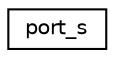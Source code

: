 digraph "Graphical Class Hierarchy"
{
 // LATEX_PDF_SIZE
  edge [fontname="Helvetica",fontsize="10",labelfontname="Helvetica",labelfontsize="10"];
  node [fontname="Helvetica",fontsize="10",shape=record];
  rankdir="LR";
  Node0 [label="port_s",height=0.2,width=0.4,color="black", fillcolor="white", style="filled",URL="$structport__s.html",tooltip=" "];
}
